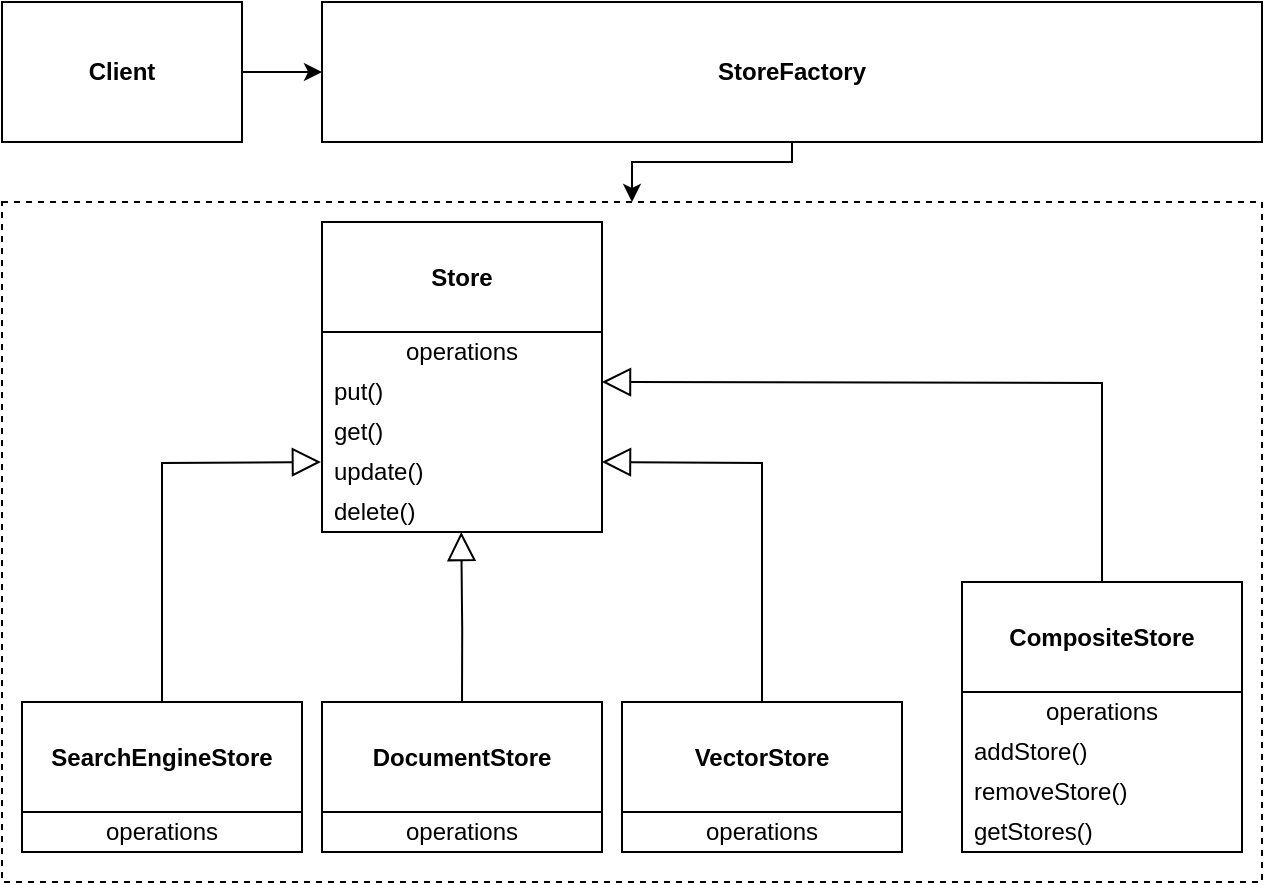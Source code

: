 <mxfile version="22.1.21" type="github" pages="2">
  <diagram name="第 1 页" id="gCpm9kKOXtNk7i_XtJKN">
    <mxGraphModel dx="1827" dy="655" grid="1" gridSize="10" guides="1" tooltips="1" connect="1" arrows="1" fold="1" page="1" pageScale="1" pageWidth="827" pageHeight="1169" math="0" shadow="0">
      <root>
        <mxCell id="0" />
        <mxCell id="1" parent="0" />
        <mxCell id="t8EFut8dSY6KKnmyiT7T-46" value="" style="rounded=0;whiteSpace=wrap;html=1;dashed=1;" vertex="1" parent="1">
          <mxGeometry x="-30" y="180" width="630" height="340" as="geometry" />
        </mxCell>
        <mxCell id="t8EFut8dSY6KKnmyiT7T-4" value="" style="edgeStyle=orthogonalEdgeStyle;rounded=0;orthogonalLoop=1;jettySize=auto;html=1;startArrow=block;startFill=0;endArrow=none;endFill=0;endSize=12;startSize=12;" edge="1" parent="1" target="t8EFut8dSY6KKnmyiT7T-28">
          <mxGeometry relative="1" as="geometry">
            <mxPoint x="199.62" y="345" as="sourcePoint" />
            <mxPoint x="199.62" y="425" as="targetPoint" />
          </mxGeometry>
        </mxCell>
        <mxCell id="t8EFut8dSY6KKnmyiT7T-5" value="&lt;br&gt;&lt;b&gt;Store&lt;/b&gt;" style="swimlane;fontStyle=0;align=center;verticalAlign=top;childLayout=stackLayout;horizontal=1;startSize=55;horizontalStack=0;resizeParent=1;resizeParentMax=0;resizeLast=0;collapsible=0;marginBottom=0;html=1;whiteSpace=wrap;" vertex="1" parent="1">
          <mxGeometry x="130" y="190" width="140" height="155" as="geometry" />
        </mxCell>
        <mxCell id="t8EFut8dSY6KKnmyiT7T-11" value="operations" style="text;html=1;strokeColor=none;fillColor=none;align=center;verticalAlign=middle;spacingLeft=4;spacingRight=4;overflow=hidden;rotatable=0;points=[[0,0.5],[1,0.5]];portConstraint=eastwest;whiteSpace=wrap;" vertex="1" parent="t8EFut8dSY6KKnmyiT7T-5">
          <mxGeometry y="55" width="140" height="20" as="geometry" />
        </mxCell>
        <mxCell id="t8EFut8dSY6KKnmyiT7T-12" value="put()" style="text;html=1;strokeColor=none;fillColor=none;align=left;verticalAlign=middle;spacingLeft=4;spacingRight=4;overflow=hidden;rotatable=0;points=[[0,0.5],[1,0.5]];portConstraint=eastwest;whiteSpace=wrap;" vertex="1" parent="t8EFut8dSY6KKnmyiT7T-5">
          <mxGeometry y="75" width="140" height="20" as="geometry" />
        </mxCell>
        <mxCell id="t8EFut8dSY6KKnmyiT7T-14" value="get()" style="text;html=1;strokeColor=none;fillColor=none;align=left;verticalAlign=middle;spacingLeft=4;spacingRight=4;overflow=hidden;rotatable=0;points=[[0,0.5],[1,0.5]];portConstraint=eastwest;whiteSpace=wrap;" vertex="1" parent="t8EFut8dSY6KKnmyiT7T-5">
          <mxGeometry y="95" width="140" height="20" as="geometry" />
        </mxCell>
        <mxCell id="t8EFut8dSY6KKnmyiT7T-19" value="update()" style="text;html=1;strokeColor=none;fillColor=none;align=left;verticalAlign=middle;spacingLeft=4;spacingRight=4;overflow=hidden;rotatable=0;points=[[0,0.5],[1,0.5]];portConstraint=eastwest;whiteSpace=wrap;" vertex="1" parent="t8EFut8dSY6KKnmyiT7T-5">
          <mxGeometry y="115" width="140" height="20" as="geometry" />
        </mxCell>
        <mxCell id="t8EFut8dSY6KKnmyiT7T-20" value="delete()" style="text;html=1;strokeColor=none;fillColor=none;align=left;verticalAlign=middle;spacingLeft=4;spacingRight=4;overflow=hidden;rotatable=0;points=[[0,0.5],[1,0.5]];portConstraint=eastwest;whiteSpace=wrap;" vertex="1" parent="t8EFut8dSY6KKnmyiT7T-5">
          <mxGeometry y="135" width="140" height="20" as="geometry" />
        </mxCell>
        <mxCell id="t8EFut8dSY6KKnmyiT7T-21" value="&lt;br&gt;&lt;b&gt;CompositeStore&lt;/b&gt;" style="swimlane;fontStyle=0;align=center;verticalAlign=top;childLayout=stackLayout;horizontal=1;startSize=55;horizontalStack=0;resizeParent=1;resizeParentMax=0;resizeLast=0;collapsible=0;marginBottom=0;html=1;whiteSpace=wrap;" vertex="1" parent="1">
          <mxGeometry x="450" y="370" width="140" height="135" as="geometry" />
        </mxCell>
        <mxCell id="t8EFut8dSY6KKnmyiT7T-22" value="operations" style="text;html=1;strokeColor=none;fillColor=none;align=center;verticalAlign=middle;spacingLeft=4;spacingRight=4;overflow=hidden;rotatable=0;points=[[0,0.5],[1,0.5]];portConstraint=eastwest;whiteSpace=wrap;" vertex="1" parent="t8EFut8dSY6KKnmyiT7T-21">
          <mxGeometry y="55" width="140" height="20" as="geometry" />
        </mxCell>
        <mxCell id="t8EFut8dSY6KKnmyiT7T-23" value="addStore()" style="text;html=1;strokeColor=none;fillColor=none;align=left;verticalAlign=middle;spacingLeft=4;spacingRight=4;overflow=hidden;rotatable=0;points=[[0,0.5],[1,0.5]];portConstraint=eastwest;whiteSpace=wrap;" vertex="1" parent="t8EFut8dSY6KKnmyiT7T-21">
          <mxGeometry y="75" width="140" height="20" as="geometry" />
        </mxCell>
        <mxCell id="t8EFut8dSY6KKnmyiT7T-24" value="removeStore()" style="text;html=1;strokeColor=none;fillColor=none;align=left;verticalAlign=middle;spacingLeft=4;spacingRight=4;overflow=hidden;rotatable=0;points=[[0,0.5],[1,0.5]];portConstraint=eastwest;whiteSpace=wrap;" vertex="1" parent="t8EFut8dSY6KKnmyiT7T-21">
          <mxGeometry y="95" width="140" height="20" as="geometry" />
        </mxCell>
        <mxCell id="t8EFut8dSY6KKnmyiT7T-25" value="getStores()" style="text;html=1;strokeColor=none;fillColor=none;align=left;verticalAlign=middle;spacingLeft=4;spacingRight=4;overflow=hidden;rotatable=0;points=[[0,0.5],[1,0.5]];portConstraint=eastwest;whiteSpace=wrap;" vertex="1" parent="t8EFut8dSY6KKnmyiT7T-21">
          <mxGeometry y="115" width="140" height="20" as="geometry" />
        </mxCell>
        <mxCell id="t8EFut8dSY6KKnmyiT7T-27" value="" style="edgeStyle=orthogonalEdgeStyle;rounded=0;orthogonalLoop=1;jettySize=auto;html=1;startArrow=block;startFill=0;endArrow=none;endFill=0;endSize=12;startSize=12;entryX=0.5;entryY=0;entryDx=0;entryDy=0;" edge="1" parent="1" target="t8EFut8dSY6KKnmyiT7T-21">
          <mxGeometry relative="1" as="geometry">
            <mxPoint x="270" y="270" as="sourcePoint" />
            <mxPoint x="530" y="335" as="targetPoint" />
          </mxGeometry>
        </mxCell>
        <mxCell id="t8EFut8dSY6KKnmyiT7T-28" value="&lt;br&gt;&lt;b&gt;DocumentStore&lt;/b&gt;" style="swimlane;fontStyle=0;align=center;verticalAlign=top;childLayout=stackLayout;horizontal=1;startSize=55;horizontalStack=0;resizeParent=1;resizeParentMax=0;resizeLast=0;collapsible=0;marginBottom=0;html=1;whiteSpace=wrap;" vertex="1" parent="1">
          <mxGeometry x="130" y="430" width="140" height="75" as="geometry" />
        </mxCell>
        <mxCell id="t8EFut8dSY6KKnmyiT7T-29" value="operations" style="text;html=1;strokeColor=none;fillColor=none;align=center;verticalAlign=middle;spacingLeft=4;spacingRight=4;overflow=hidden;rotatable=0;points=[[0,0.5],[1,0.5]];portConstraint=eastwest;whiteSpace=wrap;" vertex="1" parent="t8EFut8dSY6KKnmyiT7T-28">
          <mxGeometry y="55" width="140" height="20" as="geometry" />
        </mxCell>
        <mxCell id="t8EFut8dSY6KKnmyiT7T-34" value="&lt;br&gt;&lt;b&gt;SearchEngineStore&lt;/b&gt;" style="swimlane;fontStyle=0;align=center;verticalAlign=top;childLayout=stackLayout;horizontal=1;startSize=55;horizontalStack=0;resizeParent=1;resizeParentMax=0;resizeLast=0;collapsible=0;marginBottom=0;html=1;whiteSpace=wrap;" vertex="1" parent="1">
          <mxGeometry x="-20" y="430" width="140" height="75" as="geometry" />
        </mxCell>
        <mxCell id="t8EFut8dSY6KKnmyiT7T-35" value="operations" style="text;html=1;strokeColor=none;fillColor=none;align=center;verticalAlign=middle;spacingLeft=4;spacingRight=4;overflow=hidden;rotatable=0;points=[[0,0.5],[1,0.5]];portConstraint=eastwest;whiteSpace=wrap;" vertex="1" parent="t8EFut8dSY6KKnmyiT7T-34">
          <mxGeometry y="55" width="140" height="20" as="geometry" />
        </mxCell>
        <mxCell id="t8EFut8dSY6KKnmyiT7T-36" value="&lt;br&gt;&lt;b&gt;VectorStore&lt;/b&gt;" style="swimlane;fontStyle=0;align=center;verticalAlign=top;childLayout=stackLayout;horizontal=1;startSize=55;horizontalStack=0;resizeParent=1;resizeParentMax=0;resizeLast=0;collapsible=0;marginBottom=0;html=1;whiteSpace=wrap;" vertex="1" parent="1">
          <mxGeometry x="280" y="430" width="140" height="75" as="geometry" />
        </mxCell>
        <mxCell id="t8EFut8dSY6KKnmyiT7T-37" value="operations" style="text;html=1;strokeColor=none;fillColor=none;align=center;verticalAlign=middle;spacingLeft=4;spacingRight=4;overflow=hidden;rotatable=0;points=[[0,0.5],[1,0.5]];portConstraint=eastwest;whiteSpace=wrap;" vertex="1" parent="t8EFut8dSY6KKnmyiT7T-36">
          <mxGeometry y="55" width="140" height="20" as="geometry" />
        </mxCell>
        <mxCell id="t8EFut8dSY6KKnmyiT7T-38" value="" style="edgeStyle=orthogonalEdgeStyle;rounded=0;orthogonalLoop=1;jettySize=auto;html=1;startArrow=block;startFill=0;endArrow=none;endFill=0;endSize=12;startSize=12;entryX=0.5;entryY=0;entryDx=0;entryDy=0;" edge="1" parent="1" target="t8EFut8dSY6KKnmyiT7T-34">
          <mxGeometry relative="1" as="geometry">
            <mxPoint x="129.46" y="310" as="sourcePoint" />
            <mxPoint x="79.46" y="439" as="targetPoint" />
          </mxGeometry>
        </mxCell>
        <mxCell id="t8EFut8dSY6KKnmyiT7T-39" value="" style="edgeStyle=orthogonalEdgeStyle;rounded=0;orthogonalLoop=1;jettySize=auto;html=1;startArrow=block;startFill=0;endArrow=none;endFill=0;endSize=12;startSize=12;" edge="1" parent="1" target="t8EFut8dSY6KKnmyiT7T-36">
          <mxGeometry relative="1" as="geometry">
            <mxPoint x="270" y="310" as="sourcePoint" />
            <mxPoint x="400.38" y="375" as="targetPoint" />
          </mxGeometry>
        </mxCell>
        <mxCell id="t8EFut8dSY6KKnmyiT7T-47" value="" style="edgeStyle=orthogonalEdgeStyle;rounded=0;orthogonalLoop=1;jettySize=auto;html=1;" edge="1" parent="1" source="t8EFut8dSY6KKnmyiT7T-41" target="t8EFut8dSY6KKnmyiT7T-46">
          <mxGeometry relative="1" as="geometry">
            <Array as="points">
              <mxPoint x="365" y="160" />
              <mxPoint x="285" y="160" />
            </Array>
          </mxGeometry>
        </mxCell>
        <mxCell id="t8EFut8dSY6KKnmyiT7T-41" value="&lt;b&gt;StoreFactory&lt;/b&gt;" style="rounded=0;whiteSpace=wrap;html=1;" vertex="1" parent="1">
          <mxGeometry x="130" y="80" width="470" height="70" as="geometry" />
        </mxCell>
        <mxCell id="t8EFut8dSY6KKnmyiT7T-45" value="" style="edgeStyle=orthogonalEdgeStyle;rounded=0;orthogonalLoop=1;jettySize=auto;html=1;" edge="1" parent="1" source="t8EFut8dSY6KKnmyiT7T-42" target="t8EFut8dSY6KKnmyiT7T-41">
          <mxGeometry relative="1" as="geometry" />
        </mxCell>
        <mxCell id="t8EFut8dSY6KKnmyiT7T-42" value="&lt;b&gt;Client&lt;/b&gt;" style="rounded=0;whiteSpace=wrap;html=1;" vertex="1" parent="1">
          <mxGeometry x="-30" y="80" width="120" height="70" as="geometry" />
        </mxCell>
      </root>
    </mxGraphModel>
  </diagram>
  <diagram id="gKhVOS-G2M7yOntO-VG4" name="第 2 页">
    <mxGraphModel dx="1910" dy="710" grid="1" gridSize="10" guides="1" tooltips="1" connect="1" arrows="1" fold="1" page="1" pageScale="1" pageWidth="827" pageHeight="1169" math="0" shadow="0">
      <root>
        <mxCell id="0" />
        <mxCell id="1" parent="0" />
        <mxCell id="c9lvIgytURZzqDPOBYyI-9" value="" style="edgeStyle=orthogonalEdgeStyle;rounded=0;orthogonalLoop=1;jettySize=auto;html=1;" parent="1" source="c9lvIgytURZzqDPOBYyI-1" target="c9lvIgytURZzqDPOBYyI-8" edge="1">
          <mxGeometry relative="1" as="geometry" />
        </mxCell>
        <mxCell id="VOD0l9DfRYpNqS1jB4RV-12" value="" style="edgeStyle=orthogonalEdgeStyle;rounded=0;orthogonalLoop=1;jettySize=auto;html=1;" edge="1" parent="1" source="c9lvIgytURZzqDPOBYyI-1" target="VOD0l9DfRYpNqS1jB4RV-11">
          <mxGeometry relative="1" as="geometry" />
        </mxCell>
        <mxCell id="c9lvIgytURZzqDPOBYyI-1" value="mapping-core" style="rounded=1;whiteSpace=wrap;html=1;fillColor=#dae8fc;strokeColor=#6c8ebf;" parent="1" vertex="1">
          <mxGeometry x="120" y="380" width="120" height="60" as="geometry" />
        </mxCell>
        <mxCell id="c9lvIgytURZzqDPOBYyI-5" value="" style="edgeStyle=orthogonalEdgeStyle;rounded=0;orthogonalLoop=1;jettySize=auto;html=1;" parent="1" source="c9lvIgytURZzqDPOBYyI-2" target="c9lvIgytURZzqDPOBYyI-1" edge="1">
          <mxGeometry relative="1" as="geometry" />
        </mxCell>
        <mxCell id="c9lvIgytURZzqDPOBYyI-7" value="" style="edgeStyle=orthogonalEdgeStyle;rounded=0;orthogonalLoop=1;jettySize=auto;html=1;" parent="1" source="c9lvIgytURZzqDPOBYyI-2" target="c9lvIgytURZzqDPOBYyI-3" edge="1">
          <mxGeometry relative="1" as="geometry">
            <mxPoint x="320" y="310.0" as="targetPoint" />
          </mxGeometry>
        </mxCell>
        <mxCell id="c9lvIgytURZzqDPOBYyI-2" value="mapping-document" style="rounded=1;whiteSpace=wrap;html=1;" parent="1" vertex="1">
          <mxGeometry x="200" y="280" width="120" height="60" as="geometry" />
        </mxCell>
        <mxCell id="VOD0l9DfRYpNqS1jB4RV-3" value="" style="edgeStyle=orthogonalEdgeStyle;rounded=0;orthogonalLoop=1;jettySize=auto;html=1;entryX=1;entryY=0.5;entryDx=0;entryDy=0;" edge="1" parent="1" source="c9lvIgytURZzqDPOBYyI-3" target="c9lvIgytURZzqDPOBYyI-12">
          <mxGeometry relative="1" as="geometry">
            <mxPoint x="414.0" y="480" as="targetPoint" />
          </mxGeometry>
        </mxCell>
        <mxCell id="VOD0l9DfRYpNqS1jB4RV-5" value="" style="edgeStyle=orthogonalEdgeStyle;rounded=0;orthogonalLoop=1;jettySize=auto;html=1;entryX=0.5;entryY=1;entryDx=0;entryDy=0;" edge="1" parent="1" source="c9lvIgytURZzqDPOBYyI-3" target="c9lvIgytURZzqDPOBYyI-14">
          <mxGeometry relative="1" as="geometry">
            <mxPoint x="480" y="410" as="targetPoint" />
            <Array as="points">
              <mxPoint x="440" y="410" />
              <mxPoint x="440" y="665" />
              <mxPoint x="110" y="665" />
            </Array>
          </mxGeometry>
        </mxCell>
        <mxCell id="c9lvIgytURZzqDPOBYyI-3" value="communication-document" style="rounded=1;whiteSpace=wrap;html=1;" parent="1" vertex="1">
          <mxGeometry x="280" y="380" width="120" height="60" as="geometry" />
        </mxCell>
        <mxCell id="VOD0l9DfRYpNqS1jB4RV-8" value="" style="edgeStyle=orthogonalEdgeStyle;rounded=0;orthogonalLoop=1;jettySize=auto;html=1;" edge="1" parent="1" source="c9lvIgytURZzqDPOBYyI-8" target="VOD0l9DfRYpNqS1jB4RV-7">
          <mxGeometry relative="1" as="geometry" />
        </mxCell>
        <mxCell id="c9lvIgytURZzqDPOBYyI-8" value="mapping-api-core" style="rounded=1;whiteSpace=wrap;html=1;fillColor=#ffe6cc;strokeColor=#d79b00;" parent="1" vertex="1">
          <mxGeometry x="50" y="480" width="120" height="60" as="geometry" />
        </mxCell>
        <mxCell id="c9lvIgytURZzqDPOBYyI-16" value="" style="edgeStyle=orthogonalEdgeStyle;rounded=0;orthogonalLoop=1;jettySize=auto;html=1;" parent="1" source="c9lvIgytURZzqDPOBYyI-10" target="c9lvIgytURZzqDPOBYyI-8" edge="1">
          <mxGeometry relative="1" as="geometry" />
        </mxCell>
        <mxCell id="c9lvIgytURZzqDPOBYyI-10" value="mapping-reflection" style="rounded=1;whiteSpace=wrap;html=1;" parent="1" vertex="1">
          <mxGeometry x="190" y="480" width="120" height="60" as="geometry" />
        </mxCell>
        <mxCell id="c9lvIgytURZzqDPOBYyI-11" value="" style="edgeStyle=orthogonalEdgeStyle;rounded=0;orthogonalLoop=1;jettySize=auto;html=1;" parent="1" target="c9lvIgytURZzqDPOBYyI-10" edge="1">
          <mxGeometry relative="1" as="geometry">
            <mxPoint x="180" y="440" as="sourcePoint" />
            <mxPoint x="120" y="490" as="targetPoint" />
            <Array as="points">
              <mxPoint x="180" y="460" />
              <mxPoint x="250" y="460" />
            </Array>
          </mxGeometry>
        </mxCell>
        <mxCell id="c9lvIgytURZzqDPOBYyI-12" value="communication-core" style="rounded=1;whiteSpace=wrap;html=1;fillColor=#d5e8d4;strokeColor=#82b366;" parent="1" vertex="1">
          <mxGeometry x="190" y="585" width="120" height="60" as="geometry" />
        </mxCell>
        <mxCell id="c9lvIgytURZzqDPOBYyI-17" value="" style="edgeStyle=orthogonalEdgeStyle;rounded=0;orthogonalLoop=1;jettySize=auto;html=1;" parent="1" source="c9lvIgytURZzqDPOBYyI-14" target="c9lvIgytURZzqDPOBYyI-12" edge="1">
          <mxGeometry relative="1" as="geometry" />
        </mxCell>
        <mxCell id="c9lvIgytURZzqDPOBYyI-14" value="communication-query" style="rounded=1;whiteSpace=wrap;html=1;fillColor=#e1d5e7;strokeColor=#9673a6;" parent="1" vertex="1">
          <mxGeometry x="50" y="585" width="120" height="60" as="geometry" />
        </mxCell>
        <mxCell id="c9lvIgytURZzqDPOBYyI-15" value="" style="edgeStyle=orthogonalEdgeStyle;rounded=0;orthogonalLoop=1;jettySize=auto;html=1;exitX=0.5;exitY=1;exitDx=0;exitDy=0;" parent="1" source="c9lvIgytURZzqDPOBYyI-8" target="c9lvIgytURZzqDPOBYyI-14" edge="1">
          <mxGeometry relative="1" as="geometry">
            <mxPoint x="120" y="550" as="sourcePoint" />
            <mxPoint x="60" y="595" as="targetPoint" />
          </mxGeometry>
        </mxCell>
        <mxCell id="VOD0l9DfRYpNqS1jB4RV-6" value="" style="edgeStyle=orthogonalEdgeStyle;rounded=0;orthogonalLoop=1;jettySize=auto;html=1;exitX=0.5;exitY=1;exitDx=0;exitDy=0;entryX=0.25;entryY=0;entryDx=0;entryDy=0;" edge="1" parent="1" source="c9lvIgytURZzqDPOBYyI-8" target="c9lvIgytURZzqDPOBYyI-12">
          <mxGeometry relative="1" as="geometry">
            <mxPoint x="120" y="550" as="sourcePoint" />
            <mxPoint x="120" y="595" as="targetPoint" />
          </mxGeometry>
        </mxCell>
        <mxCell id="VOD0l9DfRYpNqS1jB4RV-7" value="jakarta.nosql&lt;br&gt;nosql-core" style="whiteSpace=wrap;html=1;fillColor=#f8cecc;strokeColor=#b85450;rounded=1;" vertex="1" parent="1">
          <mxGeometry x="-110" y="585" width="120" height="60" as="geometry" />
        </mxCell>
        <mxCell id="VOD0l9DfRYpNqS1jB4RV-11" value="jakarta.data&lt;br&gt;jakarta.data-api" style="whiteSpace=wrap;html=1;fillColor=#f5f5f5;strokeColor=#666666;rounded=1;fontColor=#333333;" vertex="1" parent="1">
          <mxGeometry x="-250" y="585" width="120" height="60" as="geometry" />
        </mxCell>
      </root>
    </mxGraphModel>
  </diagram>
</mxfile>
